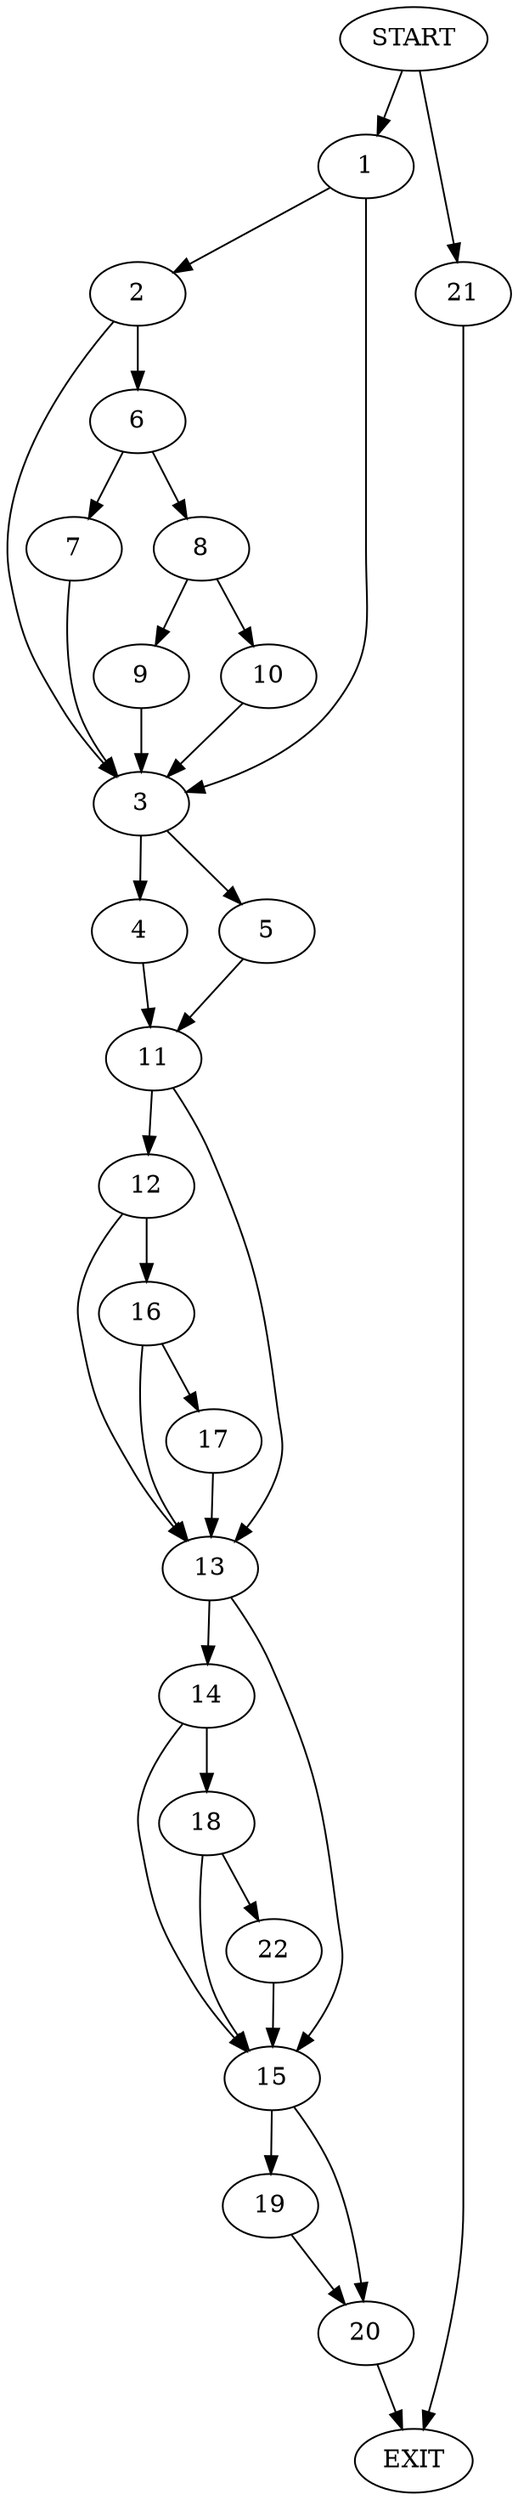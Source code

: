 digraph {
0 [label="START"]
23 [label="EXIT"]
0 -> 1
1 -> 2
1 -> 3
3 -> 4
3 -> 5
2 -> 6
2 -> 3
6 -> 7
6 -> 8
7 -> 3
8 -> 9
8 -> 10
9 -> 3
10 -> 3
4 -> 11
5 -> 11
11 -> 12
11 -> 13
13 -> 14
13 -> 15
12 -> 16
12 -> 13
16 -> 13
16 -> 17
17 -> 13
14 -> 18
14 -> 15
15 -> 19
15 -> 20
0 -> 21
21 -> 23
18 -> 22
18 -> 15
22 -> 15
20 -> 23
19 -> 20
}
